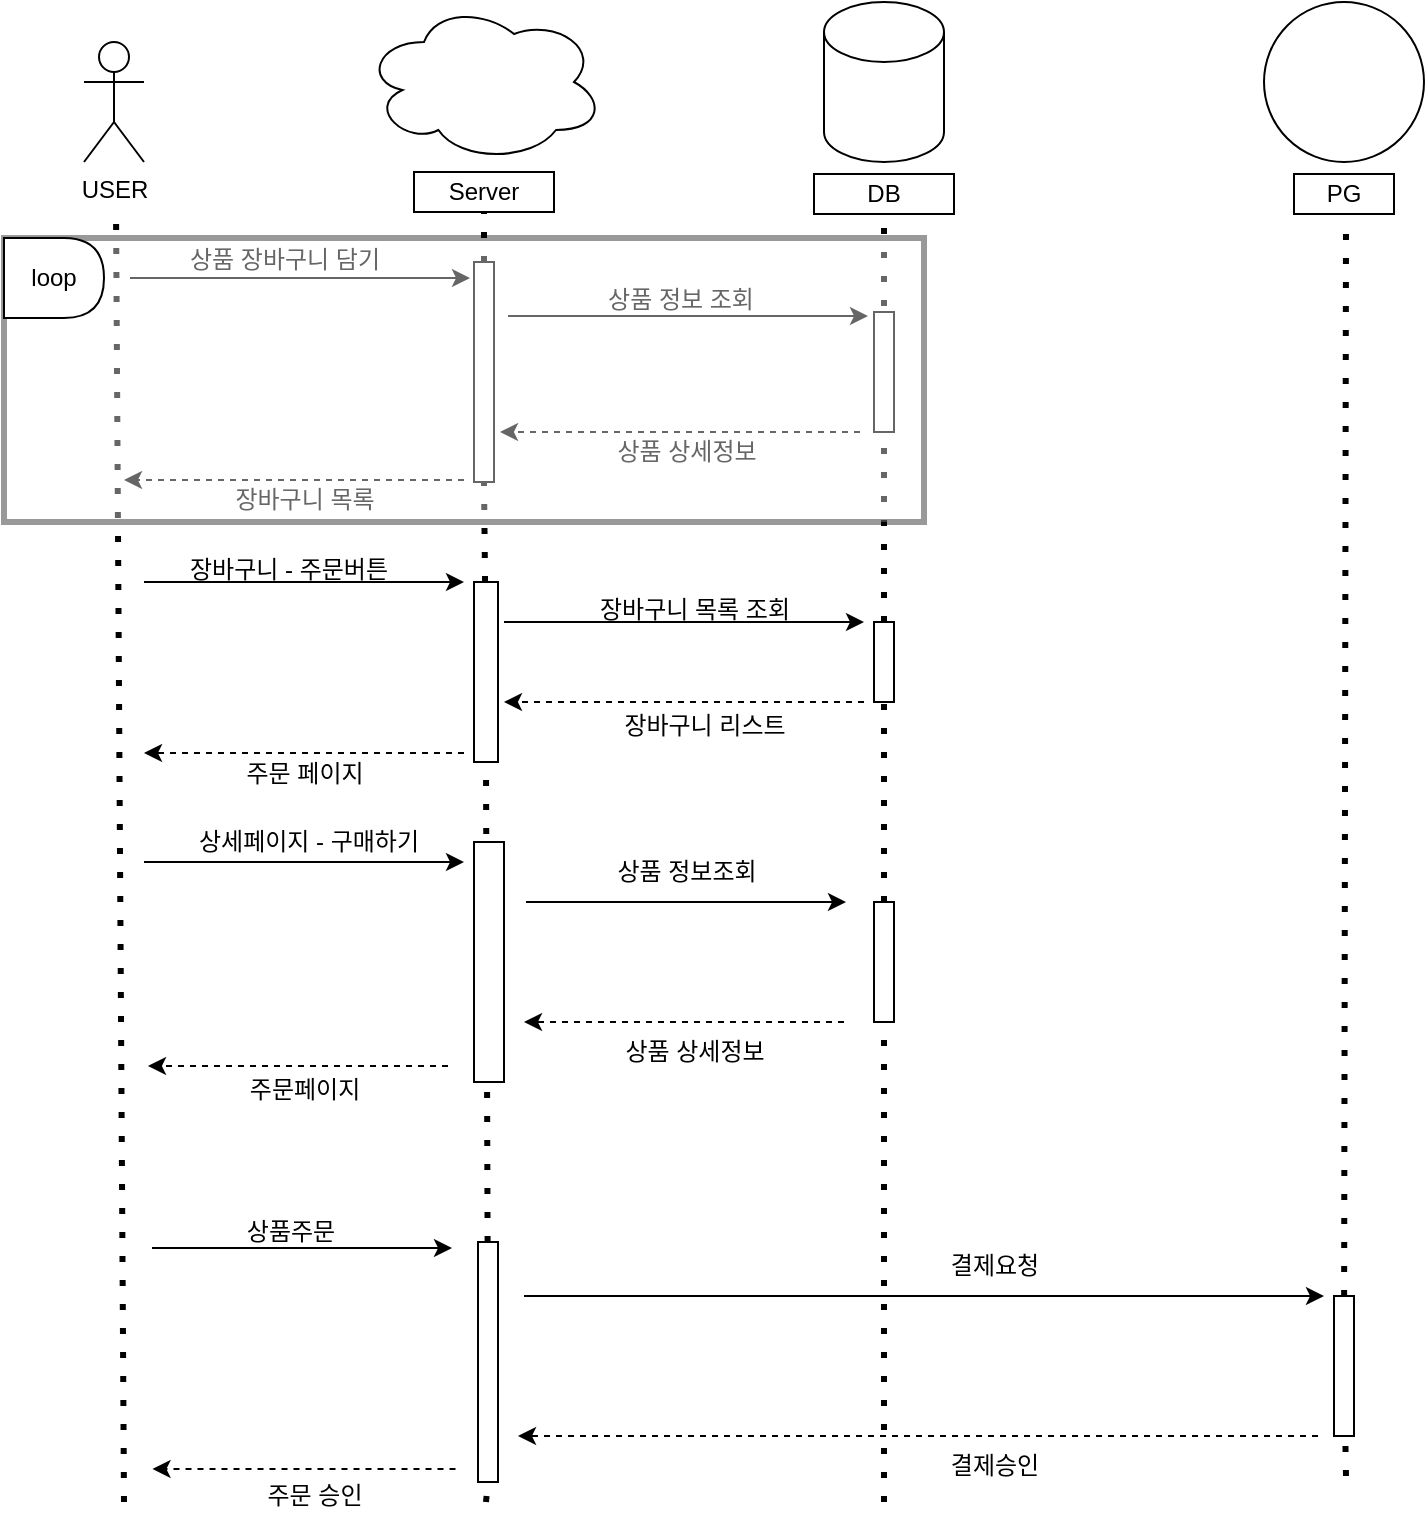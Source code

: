 <mxfile version="21.1.4" type="github">
  <diagram name="Page-1" id="2YBvvXClWsGukQMizWep">
    <mxGraphModel dx="1434" dy="764" grid="1" gridSize="10" guides="1" tooltips="1" connect="1" arrows="1" fold="1" page="1" pageScale="1" pageWidth="850" pageHeight="1100" math="0" shadow="0">
      <root>
        <mxCell id="0" />
        <mxCell id="1" parent="0" />
        <mxCell id="I8M-kXGc4uCNpKgczoVp-2" value="USER" style="shape=umlActor;verticalLabelPosition=bottom;verticalAlign=top;html=1;outlineConnect=0;" parent="1" vertex="1">
          <mxGeometry x="130" y="150" width="30" height="60" as="geometry" />
        </mxCell>
        <mxCell id="I8M-kXGc4uCNpKgczoVp-3" value="" style="shape=cylinder3;whiteSpace=wrap;html=1;boundedLbl=1;backgroundOutline=1;size=15;" parent="1" vertex="1">
          <mxGeometry x="500" y="130" width="60" height="80" as="geometry" />
        </mxCell>
        <mxCell id="I8M-kXGc4uCNpKgczoVp-4" value="" style="ellipse;shape=cloud;whiteSpace=wrap;html=1;" parent="1" vertex="1">
          <mxGeometry x="270" y="130" width="120" height="80" as="geometry" />
        </mxCell>
        <mxCell id="I8M-kXGc4uCNpKgczoVp-5" value="" style="ellipse;whiteSpace=wrap;html=1;aspect=fixed;" parent="1" vertex="1">
          <mxGeometry x="720" y="130" width="80" height="80" as="geometry" />
        </mxCell>
        <mxCell id="I8M-kXGc4uCNpKgczoVp-8" value="Server" style="rounded=0;whiteSpace=wrap;html=1;" parent="1" vertex="1">
          <mxGeometry x="295" y="215" width="70" height="20" as="geometry" />
        </mxCell>
        <mxCell id="I8M-kXGc4uCNpKgczoVp-9" value="DB" style="rounded=0;whiteSpace=wrap;html=1;" parent="1" vertex="1">
          <mxGeometry x="495" y="216" width="70" height="20" as="geometry" />
        </mxCell>
        <mxCell id="I8M-kXGc4uCNpKgczoVp-11" value="PG" style="rounded=0;whiteSpace=wrap;html=1;" parent="1" vertex="1">
          <mxGeometry x="735" y="216" width="50" height="20" as="geometry" />
        </mxCell>
        <mxCell id="I8M-kXGc4uCNpKgczoVp-15" value="" style="endArrow=none;dashed=1;html=1;dashPattern=1 3;strokeWidth=3;rounded=0;entryX=0.5;entryY=1;entryDx=0;entryDy=0;" parent="1" source="I8M-kXGc4uCNpKgczoVp-19" target="I8M-kXGc4uCNpKgczoVp-8" edge="1">
          <mxGeometry width="50" height="50" relative="1" as="geometry">
            <mxPoint x="330" y="580" as="sourcePoint" />
            <mxPoint x="450" y="370" as="targetPoint" />
          </mxGeometry>
        </mxCell>
        <mxCell id="I8M-kXGc4uCNpKgczoVp-16" value="" style="endArrow=none;dashed=1;html=1;dashPattern=1 3;strokeWidth=3;rounded=0;" parent="1" edge="1">
          <mxGeometry width="50" height="50" relative="1" as="geometry">
            <mxPoint x="150" y="880" as="sourcePoint" />
            <mxPoint x="146" y="232" as="targetPoint" />
          </mxGeometry>
        </mxCell>
        <mxCell id="I8M-kXGc4uCNpKgczoVp-17" value="" style="endArrow=none;dashed=1;html=1;dashPattern=1 3;strokeWidth=3;rounded=0;" parent="1" edge="1">
          <mxGeometry width="50" height="50" relative="1" as="geometry">
            <mxPoint x="530" y="282" as="sourcePoint" />
            <mxPoint x="530" y="239" as="targetPoint" />
          </mxGeometry>
        </mxCell>
        <mxCell id="I8M-kXGc4uCNpKgczoVp-18" value="" style="endArrow=none;dashed=1;html=1;dashPattern=1 3;strokeWidth=3;rounded=0;" parent="1" source="I8M-kXGc4uCNpKgczoVp-43" edge="1">
          <mxGeometry width="50" height="50" relative="1" as="geometry">
            <mxPoint x="761" y="592" as="sourcePoint" />
            <mxPoint x="761" y="242" as="targetPoint" />
          </mxGeometry>
        </mxCell>
        <mxCell id="I8M-kXGc4uCNpKgczoVp-20" value="" style="endArrow=none;dashed=1;html=1;dashPattern=1 3;strokeWidth=3;rounded=0;entryX=0.5;entryY=1;entryDx=0;entryDy=0;" parent="1" source="I8M-kXGc4uCNpKgczoVp-38" target="I8M-kXGc4uCNpKgczoVp-19" edge="1">
          <mxGeometry width="50" height="50" relative="1" as="geometry">
            <mxPoint x="330" y="580" as="sourcePoint" />
            <mxPoint x="330" y="240" as="targetPoint" />
          </mxGeometry>
        </mxCell>
        <mxCell id="I8M-kXGc4uCNpKgczoVp-19" value="" style="rounded=0;whiteSpace=wrap;html=1;" parent="1" vertex="1">
          <mxGeometry x="325" y="260" width="10" height="110" as="geometry" />
        </mxCell>
        <mxCell id="I8M-kXGc4uCNpKgczoVp-21" value="" style="endArrow=classic;html=1;rounded=0;" parent="1" edge="1">
          <mxGeometry width="50" height="50" relative="1" as="geometry">
            <mxPoint x="153" y="268" as="sourcePoint" />
            <mxPoint x="323" y="268" as="targetPoint" />
          </mxGeometry>
        </mxCell>
        <mxCell id="I8M-kXGc4uCNpKgczoVp-22" value="" style="endArrow=classic;html=1;rounded=0;dashed=1;" parent="1" edge="1">
          <mxGeometry width="50" height="50" relative="1" as="geometry">
            <mxPoint x="320" y="369" as="sourcePoint" />
            <mxPoint x="150" y="369" as="targetPoint" />
          </mxGeometry>
        </mxCell>
        <mxCell id="I8M-kXGc4uCNpKgczoVp-23" value="상품 장바구니 담기" style="text;html=1;align=center;verticalAlign=middle;resizable=0;points=[];autosize=1;strokeColor=none;fillColor=none;" parent="1" vertex="1">
          <mxGeometry x="165" y="244" width="130" height="30" as="geometry" />
        </mxCell>
        <mxCell id="I8M-kXGc4uCNpKgczoVp-24" value="장바구니 목록" style="text;html=1;align=center;verticalAlign=middle;resizable=0;points=[];autosize=1;strokeColor=none;fillColor=none;" parent="1" vertex="1">
          <mxGeometry x="190" y="364" width="100" height="30" as="geometry" />
        </mxCell>
        <mxCell id="I8M-kXGc4uCNpKgczoVp-26" value="" style="endArrow=none;dashed=1;html=1;dashPattern=1 3;strokeWidth=3;rounded=0;" parent="1" source="zDuvKexvhS7QAR-DS36Q-13" target="I8M-kXGc4uCNpKgczoVp-25" edge="1">
          <mxGeometry width="50" height="50" relative="1" as="geometry">
            <mxPoint x="530" y="880" as="sourcePoint" />
            <mxPoint x="530" y="242" as="targetPoint" />
          </mxGeometry>
        </mxCell>
        <mxCell id="I8M-kXGc4uCNpKgczoVp-25" value="" style="rounded=0;whiteSpace=wrap;html=1;" parent="1" vertex="1">
          <mxGeometry x="525" y="285" width="10" height="60" as="geometry" />
        </mxCell>
        <mxCell id="I8M-kXGc4uCNpKgczoVp-27" value="" style="endArrow=classic;html=1;rounded=0;" parent="1" edge="1">
          <mxGeometry width="50" height="50" relative="1" as="geometry">
            <mxPoint x="342" y="287" as="sourcePoint" />
            <mxPoint x="522" y="287" as="targetPoint" />
          </mxGeometry>
        </mxCell>
        <mxCell id="I8M-kXGc4uCNpKgczoVp-28" value="" style="endArrow=classic;html=1;rounded=0;dashed=1;" parent="1" edge="1">
          <mxGeometry width="50" height="50" relative="1" as="geometry">
            <mxPoint x="518" y="345" as="sourcePoint" />
            <mxPoint x="338" y="345" as="targetPoint" />
          </mxGeometry>
        </mxCell>
        <mxCell id="I8M-kXGc4uCNpKgczoVp-29" value="상품 정보 조회" style="text;html=1;align=center;verticalAlign=middle;resizable=0;points=[];autosize=1;strokeColor=none;fillColor=none;" parent="1" vertex="1">
          <mxGeometry x="378" y="264" width="100" height="30" as="geometry" />
        </mxCell>
        <mxCell id="I8M-kXGc4uCNpKgczoVp-30" value="상품 상세정보" style="text;html=1;align=center;verticalAlign=middle;resizable=0;points=[];autosize=1;strokeColor=none;fillColor=none;" parent="1" vertex="1">
          <mxGeometry x="381" y="340" width="100" height="30" as="geometry" />
        </mxCell>
        <mxCell id="I8M-kXGc4uCNpKgczoVp-31" value="" style="rounded=0;whiteSpace=wrap;html=1;opacity=40;strokeWidth=3;" parent="1" vertex="1">
          <mxGeometry x="90" y="248" width="460" height="142" as="geometry" />
        </mxCell>
        <mxCell id="I8M-kXGc4uCNpKgczoVp-34" value="loop" style="shape=delay;whiteSpace=wrap;html=1;" parent="1" vertex="1">
          <mxGeometry x="90" y="248" width="50" height="40" as="geometry" />
        </mxCell>
        <mxCell id="I8M-kXGc4uCNpKgczoVp-35" value="" style="endArrow=classic;html=1;rounded=0;" parent="1" edge="1">
          <mxGeometry width="50" height="50" relative="1" as="geometry">
            <mxPoint x="160" y="420" as="sourcePoint" />
            <mxPoint x="320" y="420" as="targetPoint" />
          </mxGeometry>
        </mxCell>
        <mxCell id="I8M-kXGc4uCNpKgczoVp-36" value="상품주문" style="text;html=1;align=center;verticalAlign=middle;resizable=0;points=[];autosize=1;strokeColor=none;fillColor=none;" parent="1" vertex="1">
          <mxGeometry x="198" y="730" width="70" height="30" as="geometry" />
        </mxCell>
        <mxCell id="I8M-kXGc4uCNpKgczoVp-39" value="" style="endArrow=none;dashed=1;html=1;dashPattern=1 3;strokeWidth=3;rounded=0;entryX=0.5;entryY=1;entryDx=0;entryDy=0;" parent="1" source="zDuvKexvhS7QAR-DS36Q-24" target="I8M-kXGc4uCNpKgczoVp-38" edge="1">
          <mxGeometry width="50" height="50" relative="1" as="geometry">
            <mxPoint x="331" y="880" as="sourcePoint" />
            <mxPoint x="330" y="370" as="targetPoint" />
          </mxGeometry>
        </mxCell>
        <mxCell id="I8M-kXGc4uCNpKgczoVp-38" value="" style="rounded=0;whiteSpace=wrap;html=1;" parent="1" vertex="1">
          <mxGeometry x="325" y="420" width="12" height="90" as="geometry" />
        </mxCell>
        <mxCell id="I8M-kXGc4uCNpKgczoVp-40" value="" style="endArrow=classic;html=1;rounded=0;dashed=1;" parent="1" edge="1">
          <mxGeometry width="50" height="50" relative="1" as="geometry">
            <mxPoint x="320" y="505.5" as="sourcePoint" />
            <mxPoint x="160" y="505.5" as="targetPoint" />
            <Array as="points">
              <mxPoint x="240" y="505.5" />
            </Array>
          </mxGeometry>
        </mxCell>
        <mxCell id="I8M-kXGc4uCNpKgczoVp-41" value="주문 승인" style="text;html=1;align=center;verticalAlign=middle;resizable=0;points=[];autosize=1;strokeColor=none;fillColor=none;" parent="1" vertex="1">
          <mxGeometry x="210" y="862" width="70" height="30" as="geometry" />
        </mxCell>
        <mxCell id="I8M-kXGc4uCNpKgczoVp-42" value="" style="endArrow=classic;html=1;rounded=0;" parent="1" edge="1">
          <mxGeometry width="50" height="50" relative="1" as="geometry">
            <mxPoint x="350" y="777" as="sourcePoint" />
            <mxPoint x="750" y="777" as="targetPoint" />
          </mxGeometry>
        </mxCell>
        <mxCell id="I8M-kXGc4uCNpKgczoVp-44" value="" style="endArrow=none;dashed=1;html=1;dashPattern=1 3;strokeWidth=3;rounded=0;" parent="1" target="I8M-kXGc4uCNpKgczoVp-43" edge="1">
          <mxGeometry width="50" height="50" relative="1" as="geometry">
            <mxPoint x="761" y="867" as="sourcePoint" />
            <mxPoint x="761" y="249" as="targetPoint" />
          </mxGeometry>
        </mxCell>
        <mxCell id="I8M-kXGc4uCNpKgczoVp-43" value="" style="rounded=0;whiteSpace=wrap;html=1;" parent="1" vertex="1">
          <mxGeometry x="755" y="777" width="10" height="70" as="geometry" />
        </mxCell>
        <mxCell id="I8M-kXGc4uCNpKgczoVp-45" value="" style="endArrow=classic;html=1;rounded=0;dashed=1;" parent="1" edge="1">
          <mxGeometry width="50" height="50" relative="1" as="geometry">
            <mxPoint x="747" y="847" as="sourcePoint" />
            <mxPoint x="347" y="847" as="targetPoint" />
          </mxGeometry>
        </mxCell>
        <mxCell id="I8M-kXGc4uCNpKgczoVp-46" value="결제요청" style="text;html=1;align=center;verticalAlign=middle;resizable=0;points=[];autosize=1;strokeColor=none;fillColor=none;" parent="1" vertex="1">
          <mxGeometry x="550" y="747" width="70" height="30" as="geometry" />
        </mxCell>
        <mxCell id="I8M-kXGc4uCNpKgczoVp-47" value="결제승인" style="text;html=1;align=center;verticalAlign=middle;resizable=0;points=[];autosize=1;strokeColor=none;fillColor=none;" parent="1" vertex="1">
          <mxGeometry x="550" y="847" width="70" height="30" as="geometry" />
        </mxCell>
        <mxCell id="zDuvKexvhS7QAR-DS36Q-11" value="장바구니 - 주문버튼" style="text;html=1;align=center;verticalAlign=middle;resizable=0;points=[];autosize=1;strokeColor=none;fillColor=none;" parent="1" vertex="1">
          <mxGeometry x="167" y="399" width="130" height="30" as="geometry" />
        </mxCell>
        <mxCell id="zDuvKexvhS7QAR-DS36Q-12" value="주문 페이지" style="text;html=1;align=center;verticalAlign=middle;resizable=0;points=[];autosize=1;strokeColor=none;fillColor=none;" parent="1" vertex="1">
          <mxGeometry x="195" y="501" width="90" height="30" as="geometry" />
        </mxCell>
        <mxCell id="zDuvKexvhS7QAR-DS36Q-14" value="" style="endArrow=none;dashed=1;html=1;dashPattern=1 3;strokeWidth=3;rounded=0;" parent="1" target="zDuvKexvhS7QAR-DS36Q-13" edge="1" source="jddQ9gIMYXKVIM6ZnkUf-10">
          <mxGeometry width="50" height="50" relative="1" as="geometry">
            <mxPoint x="530" y="880" as="sourcePoint" />
            <mxPoint x="530" y="345" as="targetPoint" />
          </mxGeometry>
        </mxCell>
        <mxCell id="zDuvKexvhS7QAR-DS36Q-13" value="" style="rounded=0;whiteSpace=wrap;html=1;" parent="1" vertex="1">
          <mxGeometry x="525" y="440" width="10" height="40" as="geometry" />
        </mxCell>
        <mxCell id="zDuvKexvhS7QAR-DS36Q-15" value="" style="endArrow=classic;html=1;rounded=0;" parent="1" edge="1">
          <mxGeometry width="50" height="50" relative="1" as="geometry">
            <mxPoint x="340" y="440" as="sourcePoint" />
            <mxPoint x="520" y="440" as="targetPoint" />
          </mxGeometry>
        </mxCell>
        <mxCell id="zDuvKexvhS7QAR-DS36Q-16" value="" style="endArrow=classic;html=1;rounded=0;dashed=1;" parent="1" edge="1">
          <mxGeometry width="50" height="50" relative="1" as="geometry">
            <mxPoint x="520" y="480" as="sourcePoint" />
            <mxPoint x="340" y="480" as="targetPoint" />
          </mxGeometry>
        </mxCell>
        <mxCell id="zDuvKexvhS7QAR-DS36Q-17" value="장바구니 목록 조회" style="text;html=1;align=center;verticalAlign=middle;resizable=0;points=[];autosize=1;strokeColor=none;fillColor=none;" parent="1" vertex="1">
          <mxGeometry x="370" y="419" width="130" height="30" as="geometry" />
        </mxCell>
        <mxCell id="zDuvKexvhS7QAR-DS36Q-18" value="장바구니 리스트" style="text;html=1;align=center;verticalAlign=middle;resizable=0;points=[];autosize=1;strokeColor=none;fillColor=none;" parent="1" vertex="1">
          <mxGeometry x="385" y="477" width="110" height="30" as="geometry" />
        </mxCell>
        <mxCell id="zDuvKexvhS7QAR-DS36Q-21" value="" style="endArrow=classic;html=1;rounded=0;" parent="1" edge="1">
          <mxGeometry width="50" height="50" relative="1" as="geometry">
            <mxPoint x="164" y="753" as="sourcePoint" />
            <mxPoint x="314" y="753" as="targetPoint" />
          </mxGeometry>
        </mxCell>
        <mxCell id="zDuvKexvhS7QAR-DS36Q-22" value="" style="endArrow=classic;html=1;rounded=0;dashed=1;" parent="1" edge="1">
          <mxGeometry width="50" height="50" relative="1" as="geometry">
            <mxPoint x="315.75" y="863.5" as="sourcePoint" />
            <mxPoint x="164.25" y="863.5" as="targetPoint" />
            <Array as="points">
              <mxPoint x="235.75" y="863.5" />
            </Array>
          </mxGeometry>
        </mxCell>
        <mxCell id="zDuvKexvhS7QAR-DS36Q-25" value="" style="endArrow=none;dashed=1;html=1;dashPattern=1 3;strokeWidth=3;rounded=0;entryX=0.5;entryY=1;entryDx=0;entryDy=0;" parent="1" target="zDuvKexvhS7QAR-DS36Q-24" edge="1">
          <mxGeometry width="50" height="50" relative="1" as="geometry">
            <mxPoint x="331" y="880" as="sourcePoint" />
            <mxPoint x="331" y="510" as="targetPoint" />
          </mxGeometry>
        </mxCell>
        <mxCell id="zDuvKexvhS7QAR-DS36Q-24" value="" style="rounded=0;whiteSpace=wrap;html=1;" parent="1" vertex="1">
          <mxGeometry x="327" y="750" width="10" height="120" as="geometry" />
        </mxCell>
        <mxCell id="jddQ9gIMYXKVIM6ZnkUf-2" value="" style="endArrow=classic;html=1;rounded=0;" edge="1" parent="1">
          <mxGeometry width="50" height="50" relative="1" as="geometry">
            <mxPoint x="160" y="560" as="sourcePoint" />
            <mxPoint x="320" y="560" as="targetPoint" />
          </mxGeometry>
        </mxCell>
        <mxCell id="jddQ9gIMYXKVIM6ZnkUf-3" value="" style="rounded=0;whiteSpace=wrap;html=1;" vertex="1" parent="1">
          <mxGeometry x="325" y="550" width="15" height="120" as="geometry" />
        </mxCell>
        <mxCell id="jddQ9gIMYXKVIM6ZnkUf-4" value="" style="endArrow=classic;html=1;rounded=0;dashed=1;" edge="1" parent="1">
          <mxGeometry width="50" height="50" relative="1" as="geometry">
            <mxPoint x="312" y="662" as="sourcePoint" />
            <mxPoint x="162" y="662" as="targetPoint" />
          </mxGeometry>
        </mxCell>
        <mxCell id="jddQ9gIMYXKVIM6ZnkUf-5" value="상세페이지 - 구매하기" style="text;html=1;align=center;verticalAlign=middle;resizable=0;points=[];autosize=1;strokeColor=none;fillColor=none;" vertex="1" parent="1">
          <mxGeometry x="172" y="535" width="140" height="30" as="geometry" />
        </mxCell>
        <mxCell id="jddQ9gIMYXKVIM6ZnkUf-6" value="주문페이지" style="text;html=1;align=center;verticalAlign=middle;resizable=0;points=[];autosize=1;strokeColor=none;fillColor=none;" vertex="1" parent="1">
          <mxGeometry x="200" y="659" width="80" height="30" as="geometry" />
        </mxCell>
        <mxCell id="jddQ9gIMYXKVIM6ZnkUf-9" value="" style="endArrow=classic;html=1;rounded=0;" edge="1" parent="1">
          <mxGeometry width="50" height="50" relative="1" as="geometry">
            <mxPoint x="351" y="580" as="sourcePoint" />
            <mxPoint x="511" y="580" as="targetPoint" />
          </mxGeometry>
        </mxCell>
        <mxCell id="jddQ9gIMYXKVIM6ZnkUf-11" value="" style="endArrow=none;dashed=1;html=1;dashPattern=1 3;strokeWidth=3;rounded=0;" edge="1" parent="1" target="jddQ9gIMYXKVIM6ZnkUf-10">
          <mxGeometry width="50" height="50" relative="1" as="geometry">
            <mxPoint x="530" y="880" as="sourcePoint" />
            <mxPoint x="530" y="480" as="targetPoint" />
          </mxGeometry>
        </mxCell>
        <mxCell id="jddQ9gIMYXKVIM6ZnkUf-10" value="" style="rounded=0;whiteSpace=wrap;html=1;" vertex="1" parent="1">
          <mxGeometry x="525" y="580" width="10" height="60" as="geometry" />
        </mxCell>
        <mxCell id="jddQ9gIMYXKVIM6ZnkUf-12" value="" style="endArrow=classic;html=1;rounded=0;dashed=1;" edge="1" parent="1">
          <mxGeometry width="50" height="50" relative="1" as="geometry">
            <mxPoint x="510" y="640" as="sourcePoint" />
            <mxPoint x="350" y="640" as="targetPoint" />
          </mxGeometry>
        </mxCell>
        <mxCell id="jddQ9gIMYXKVIM6ZnkUf-13" value="상품 정보조회" style="text;html=1;align=center;verticalAlign=middle;resizable=0;points=[];autosize=1;strokeColor=none;fillColor=none;" vertex="1" parent="1">
          <mxGeometry x="381" y="550" width="100" height="30" as="geometry" />
        </mxCell>
        <mxCell id="jddQ9gIMYXKVIM6ZnkUf-14" value="상품 상세정보" style="text;html=1;align=center;verticalAlign=middle;resizable=0;points=[];autosize=1;strokeColor=none;fillColor=none;" vertex="1" parent="1">
          <mxGeometry x="385" y="640" width="100" height="30" as="geometry" />
        </mxCell>
      </root>
    </mxGraphModel>
  </diagram>
</mxfile>
